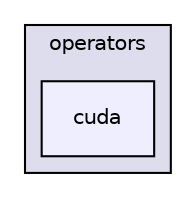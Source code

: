 digraph "cTorch/operators/cuda" {
  compound=true
  node [ fontsize="10", fontname="Helvetica"];
  edge [ labelfontsize="10", labelfontname="Helvetica"];
  subgraph clusterdir_fe853cb77c2d75d984b93720a04eebde {
    graph [ bgcolor="#ddddee", pencolor="black", label="operators" fontname="Helvetica", fontsize="10", URL="dir_fe853cb77c2d75d984b93720a04eebde.html"]
  dir_525668a993d8dfe11aa91449dfc3def5 [shape=box, label="cuda", style="filled", fillcolor="#eeeeff", pencolor="black", URL="dir_525668a993d8dfe11aa91449dfc3def5.html"];
  }
}
